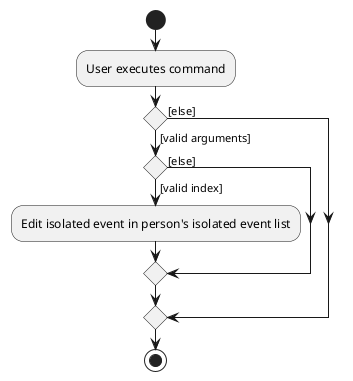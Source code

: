 @startuml

start
:User executes command;

if() then ([valid arguments])
    if() then ([valid index])
        :Edit isolated event in person's isolated event list;

    else([else])
        endif

else([else])
    endif

stop

@enduml
